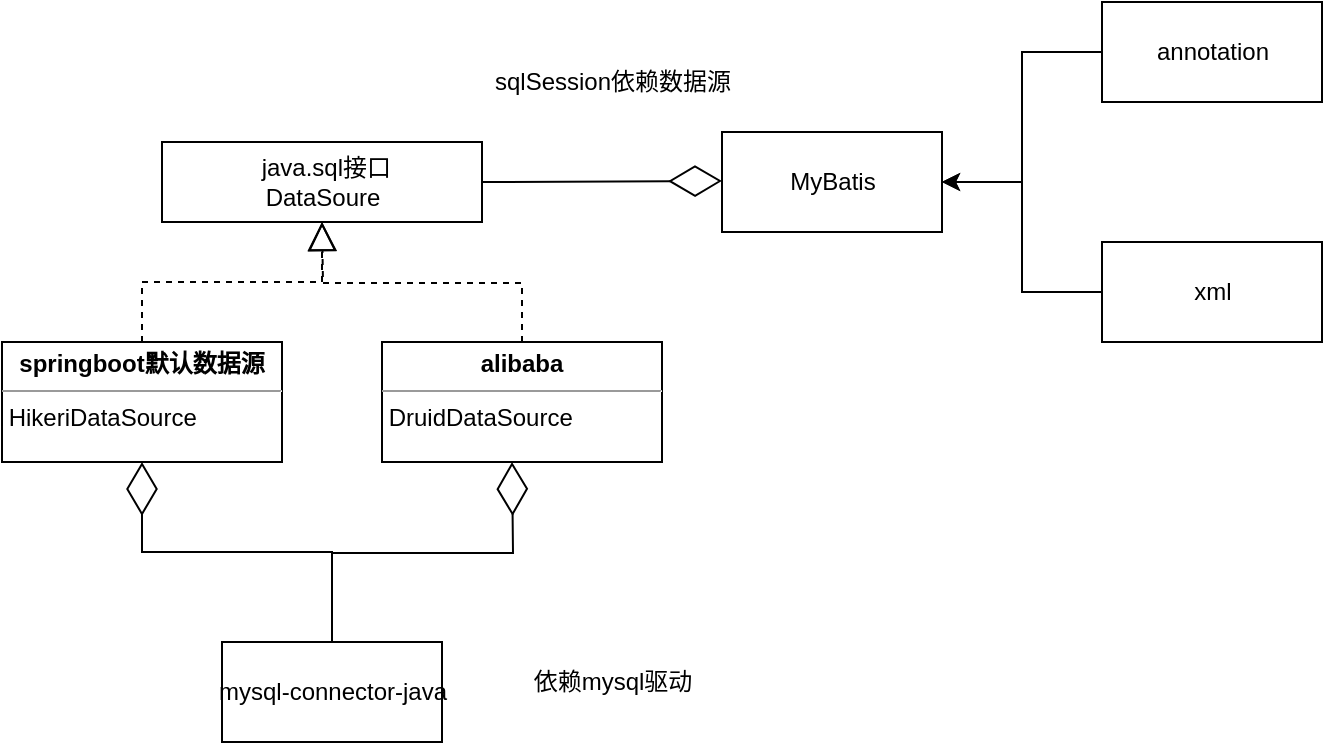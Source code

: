 <mxfile version="16.5.3" type="github">
  <diagram id="b38Ql__e6GZCYGE3zAg8" name="Page-1">
    <mxGraphModel dx="868" dy="450" grid="1" gridSize="10" guides="1" tooltips="1" connect="1" arrows="1" fold="1" page="1" pageScale="1" pageWidth="827" pageHeight="1169" math="0" shadow="0">
      <root>
        <mxCell id="0" />
        <mxCell id="1" parent="0" />
        <mxCell id="QiVv7o8NBLpjZMXznHJP-1" value="&amp;nbsp;java.sql接口&lt;br&gt;DataSoure" style="html=1;" vertex="1" parent="1">
          <mxGeometry x="200" y="80" width="160" height="40" as="geometry" />
        </mxCell>
        <mxCell id="QiVv7o8NBLpjZMXznHJP-2" value="&lt;p style=&quot;margin: 0px ; margin-top: 4px ; text-align: center&quot;&gt;&lt;b&gt;springboot默认数据源&lt;/b&gt;&lt;/p&gt;&lt;hr size=&quot;1&quot;&gt;&lt;div style=&quot;height: 2px&quot;&gt;&lt;span style=&quot;white-space: pre&quot;&gt;	&lt;/span&gt;HikeriDataSource&lt;/div&gt;" style="verticalAlign=top;align=left;overflow=fill;fontSize=12;fontFamily=Helvetica;html=1;" vertex="1" parent="1">
          <mxGeometry x="120" y="180" width="140" height="60" as="geometry" />
        </mxCell>
        <mxCell id="QiVv7o8NBLpjZMXznHJP-3" value="&lt;p style=&quot;margin: 0px ; margin-top: 4px ; text-align: center&quot;&gt;&lt;b&gt;alibaba&lt;/b&gt;&lt;/p&gt;&lt;hr size=&quot;1&quot;&gt;&lt;div style=&quot;height: 2px&quot;&gt;&lt;span style=&quot;white-space: pre&quot;&gt;	&lt;/span&gt;DruidDataSource&lt;/div&gt;" style="verticalAlign=top;align=left;overflow=fill;fontSize=12;fontFamily=Helvetica;html=1;" vertex="1" parent="1">
          <mxGeometry x="310" y="180" width="140" height="60" as="geometry" />
        </mxCell>
        <mxCell id="QiVv7o8NBLpjZMXznHJP-4" value="MyBatis" style="html=1;" vertex="1" parent="1">
          <mxGeometry x="480" y="75" width="110" height="50" as="geometry" />
        </mxCell>
        <mxCell id="QiVv7o8NBLpjZMXznHJP-6" value="sqlSession依赖数据源" style="text;html=1;align=center;verticalAlign=middle;resizable=0;points=[];autosize=1;strokeColor=none;fillColor=none;" vertex="1" parent="1">
          <mxGeometry x="360" y="40" width="130" height="20" as="geometry" />
        </mxCell>
        <mxCell id="QiVv7o8NBLpjZMXznHJP-7" value="mysql-connector-java" style="html=1;" vertex="1" parent="1">
          <mxGeometry x="230" y="330" width="110" height="50" as="geometry" />
        </mxCell>
        <mxCell id="QiVv7o8NBLpjZMXznHJP-10" value="依赖mysql驱动" style="text;html=1;align=center;verticalAlign=middle;resizable=0;points=[];autosize=1;strokeColor=none;fillColor=none;" vertex="1" parent="1">
          <mxGeometry x="380" y="340" width="90" height="20" as="geometry" />
        </mxCell>
        <mxCell id="QiVv7o8NBLpjZMXznHJP-13" value="" style="endArrow=block;dashed=1;endFill=0;endSize=12;html=1;rounded=0;entryX=0.5;entryY=1;entryDx=0;entryDy=0;exitX=0.5;exitY=0;exitDx=0;exitDy=0;edgeStyle=orthogonalEdgeStyle;" edge="1" parent="1" source="QiVv7o8NBLpjZMXznHJP-2" target="QiVv7o8NBLpjZMXznHJP-1">
          <mxGeometry width="160" relative="1" as="geometry">
            <mxPoint x="190" y="170" as="sourcePoint" />
            <mxPoint x="340" y="150" as="targetPoint" />
          </mxGeometry>
        </mxCell>
        <mxCell id="QiVv7o8NBLpjZMXznHJP-14" value="" style="endArrow=block;dashed=1;endFill=0;endSize=12;html=1;rounded=0;exitX=0.5;exitY=0;exitDx=0;exitDy=0;edgeStyle=orthogonalEdgeStyle;" edge="1" parent="1" source="QiVv7o8NBLpjZMXznHJP-3">
          <mxGeometry width="160" relative="1" as="geometry">
            <mxPoint x="324" y="185" as="sourcePoint" />
            <mxPoint x="280" y="120" as="targetPoint" />
          </mxGeometry>
        </mxCell>
        <mxCell id="QiVv7o8NBLpjZMXznHJP-18" style="edgeStyle=orthogonalEdgeStyle;rounded=0;orthogonalLoop=1;jettySize=auto;html=1;exitX=0;exitY=0.5;exitDx=0;exitDy=0;entryX=1;entryY=0.5;entryDx=0;entryDy=0;" edge="1" parent="1" source="QiVv7o8NBLpjZMXznHJP-15" target="QiVv7o8NBLpjZMXznHJP-4">
          <mxGeometry relative="1" as="geometry" />
        </mxCell>
        <mxCell id="QiVv7o8NBLpjZMXznHJP-15" value="annotation" style="html=1;" vertex="1" parent="1">
          <mxGeometry x="670" y="10" width="110" height="50" as="geometry" />
        </mxCell>
        <mxCell id="QiVv7o8NBLpjZMXznHJP-19" style="edgeStyle=orthogonalEdgeStyle;rounded=0;orthogonalLoop=1;jettySize=auto;html=1;entryX=1;entryY=0.5;entryDx=0;entryDy=0;exitX=0;exitY=0.5;exitDx=0;exitDy=0;" edge="1" parent="1" source="QiVv7o8NBLpjZMXznHJP-20" target="QiVv7o8NBLpjZMXznHJP-4">
          <mxGeometry relative="1" as="geometry">
            <mxPoint x="650" y="150" as="sourcePoint" />
            <mxPoint x="610" y="150" as="targetPoint" />
          </mxGeometry>
        </mxCell>
        <mxCell id="QiVv7o8NBLpjZMXznHJP-20" value="xml" style="html=1;" vertex="1" parent="1">
          <mxGeometry x="670" y="130" width="110" height="50" as="geometry" />
        </mxCell>
        <mxCell id="QiVv7o8NBLpjZMXznHJP-23" value="" style="endArrow=diamondThin;endFill=0;endSize=24;html=1;rounded=0;exitX=1;exitY=0.5;exitDx=0;exitDy=0;" edge="1" parent="1" source="QiVv7o8NBLpjZMXznHJP-1">
          <mxGeometry width="160" relative="1" as="geometry">
            <mxPoint x="370" y="100" as="sourcePoint" />
            <mxPoint x="480" y="99.5" as="targetPoint" />
          </mxGeometry>
        </mxCell>
        <mxCell id="QiVv7o8NBLpjZMXznHJP-24" value="" style="endArrow=diamondThin;endFill=0;endSize=24;html=1;rounded=0;exitX=0.5;exitY=0;exitDx=0;exitDy=0;entryX=0.5;entryY=1;entryDx=0;entryDy=0;edgeStyle=orthogonalEdgeStyle;" edge="1" parent="1" source="QiVv7o8NBLpjZMXznHJP-7" target="QiVv7o8NBLpjZMXznHJP-2">
          <mxGeometry width="160" relative="1" as="geometry">
            <mxPoint x="90" y="310.5" as="sourcePoint" />
            <mxPoint x="210" y="310" as="targetPoint" />
          </mxGeometry>
        </mxCell>
        <mxCell id="QiVv7o8NBLpjZMXznHJP-25" value="" style="endArrow=diamondThin;endFill=0;endSize=24;html=1;rounded=0;entryX=0.5;entryY=1;entryDx=0;entryDy=0;edgeStyle=orthogonalEdgeStyle;exitX=0.5;exitY=0;exitDx=0;exitDy=0;" edge="1" parent="1" source="QiVv7o8NBLpjZMXznHJP-7">
          <mxGeometry width="160" relative="1" as="geometry">
            <mxPoint x="310" y="300" as="sourcePoint" />
            <mxPoint x="375.01" y="240" as="targetPoint" />
          </mxGeometry>
        </mxCell>
      </root>
    </mxGraphModel>
  </diagram>
</mxfile>
